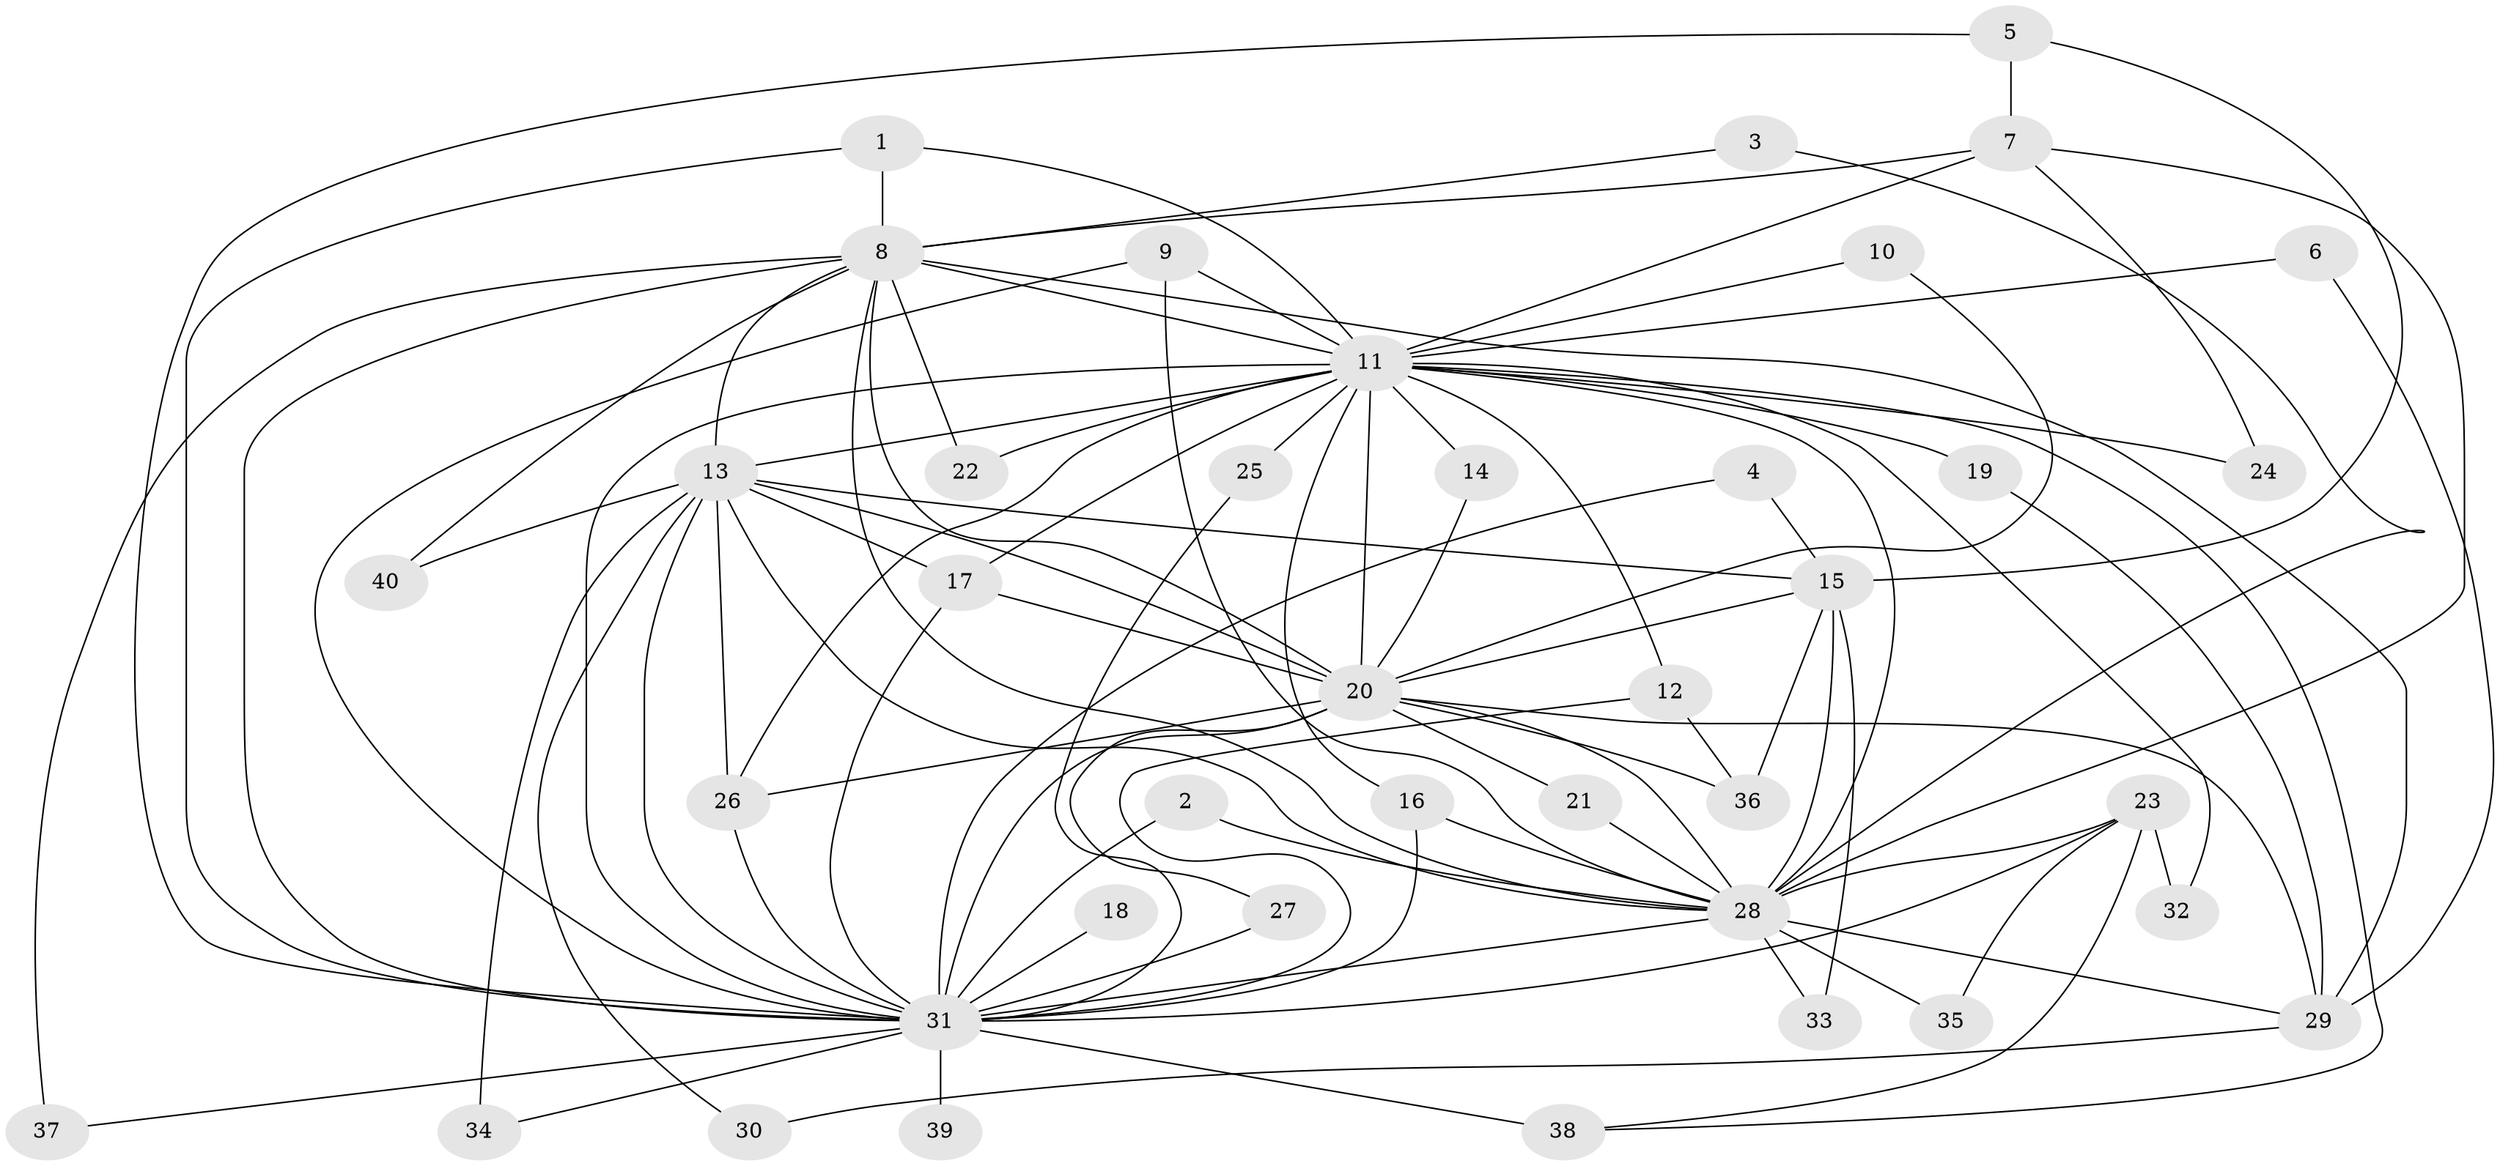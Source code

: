 // original degree distribution, {18: 0.0379746835443038, 16: 0.0379746835443038, 22: 0.012658227848101266, 20: 0.012658227848101266, 17: 0.012658227848101266, 27: 0.012658227848101266, 3: 0.26582278481012656, 2: 0.5063291139240507, 4: 0.0759493670886076, 5: 0.012658227848101266, 6: 0.012658227848101266}
// Generated by graph-tools (version 1.1) at 2025/49/03/09/25 03:49:37]
// undirected, 40 vertices, 94 edges
graph export_dot {
graph [start="1"]
  node [color=gray90,style=filled];
  1;
  2;
  3;
  4;
  5;
  6;
  7;
  8;
  9;
  10;
  11;
  12;
  13;
  14;
  15;
  16;
  17;
  18;
  19;
  20;
  21;
  22;
  23;
  24;
  25;
  26;
  27;
  28;
  29;
  30;
  31;
  32;
  33;
  34;
  35;
  36;
  37;
  38;
  39;
  40;
  1 -- 8 [weight=1.0];
  1 -- 11 [weight=1.0];
  1 -- 31 [weight=1.0];
  2 -- 28 [weight=1.0];
  2 -- 31 [weight=1.0];
  3 -- 8 [weight=1.0];
  3 -- 28 [weight=1.0];
  4 -- 15 [weight=1.0];
  4 -- 31 [weight=1.0];
  5 -- 7 [weight=1.0];
  5 -- 15 [weight=1.0];
  5 -- 31 [weight=1.0];
  6 -- 11 [weight=1.0];
  6 -- 29 [weight=1.0];
  7 -- 8 [weight=1.0];
  7 -- 11 [weight=1.0];
  7 -- 24 [weight=1.0];
  7 -- 28 [weight=1.0];
  8 -- 11 [weight=2.0];
  8 -- 13 [weight=1.0];
  8 -- 20 [weight=3.0];
  8 -- 22 [weight=1.0];
  8 -- 28 [weight=1.0];
  8 -- 29 [weight=2.0];
  8 -- 31 [weight=3.0];
  8 -- 37 [weight=1.0];
  8 -- 40 [weight=1.0];
  9 -- 11 [weight=1.0];
  9 -- 28 [weight=1.0];
  9 -- 31 [weight=1.0];
  10 -- 11 [weight=1.0];
  10 -- 20 [weight=1.0];
  11 -- 12 [weight=1.0];
  11 -- 13 [weight=2.0];
  11 -- 14 [weight=2.0];
  11 -- 16 [weight=1.0];
  11 -- 17 [weight=1.0];
  11 -- 19 [weight=2.0];
  11 -- 20 [weight=4.0];
  11 -- 22 [weight=1.0];
  11 -- 24 [weight=1.0];
  11 -- 25 [weight=2.0];
  11 -- 26 [weight=1.0];
  11 -- 28 [weight=3.0];
  11 -- 31 [weight=6.0];
  11 -- 32 [weight=1.0];
  11 -- 38 [weight=1.0];
  12 -- 31 [weight=1.0];
  12 -- 36 [weight=1.0];
  13 -- 15 [weight=1.0];
  13 -- 17 [weight=1.0];
  13 -- 20 [weight=3.0];
  13 -- 26 [weight=1.0];
  13 -- 28 [weight=1.0];
  13 -- 30 [weight=1.0];
  13 -- 31 [weight=3.0];
  13 -- 34 [weight=1.0];
  13 -- 40 [weight=1.0];
  14 -- 20 [weight=1.0];
  15 -- 20 [weight=1.0];
  15 -- 28 [weight=3.0];
  15 -- 33 [weight=1.0];
  15 -- 36 [weight=1.0];
  16 -- 28 [weight=1.0];
  16 -- 31 [weight=1.0];
  17 -- 20 [weight=1.0];
  17 -- 31 [weight=2.0];
  18 -- 31 [weight=2.0];
  19 -- 29 [weight=1.0];
  20 -- 21 [weight=1.0];
  20 -- 26 [weight=1.0];
  20 -- 27 [weight=1.0];
  20 -- 28 [weight=2.0];
  20 -- 29 [weight=1.0];
  20 -- 31 [weight=6.0];
  20 -- 36 [weight=1.0];
  21 -- 28 [weight=1.0];
  23 -- 28 [weight=1.0];
  23 -- 31 [weight=2.0];
  23 -- 32 [weight=1.0];
  23 -- 35 [weight=1.0];
  23 -- 38 [weight=1.0];
  25 -- 31 [weight=1.0];
  26 -- 31 [weight=2.0];
  27 -- 31 [weight=3.0];
  28 -- 29 [weight=2.0];
  28 -- 31 [weight=3.0];
  28 -- 33 [weight=1.0];
  28 -- 35 [weight=1.0];
  29 -- 30 [weight=1.0];
  31 -- 34 [weight=1.0];
  31 -- 37 [weight=1.0];
  31 -- 38 [weight=2.0];
  31 -- 39 [weight=1.0];
}
